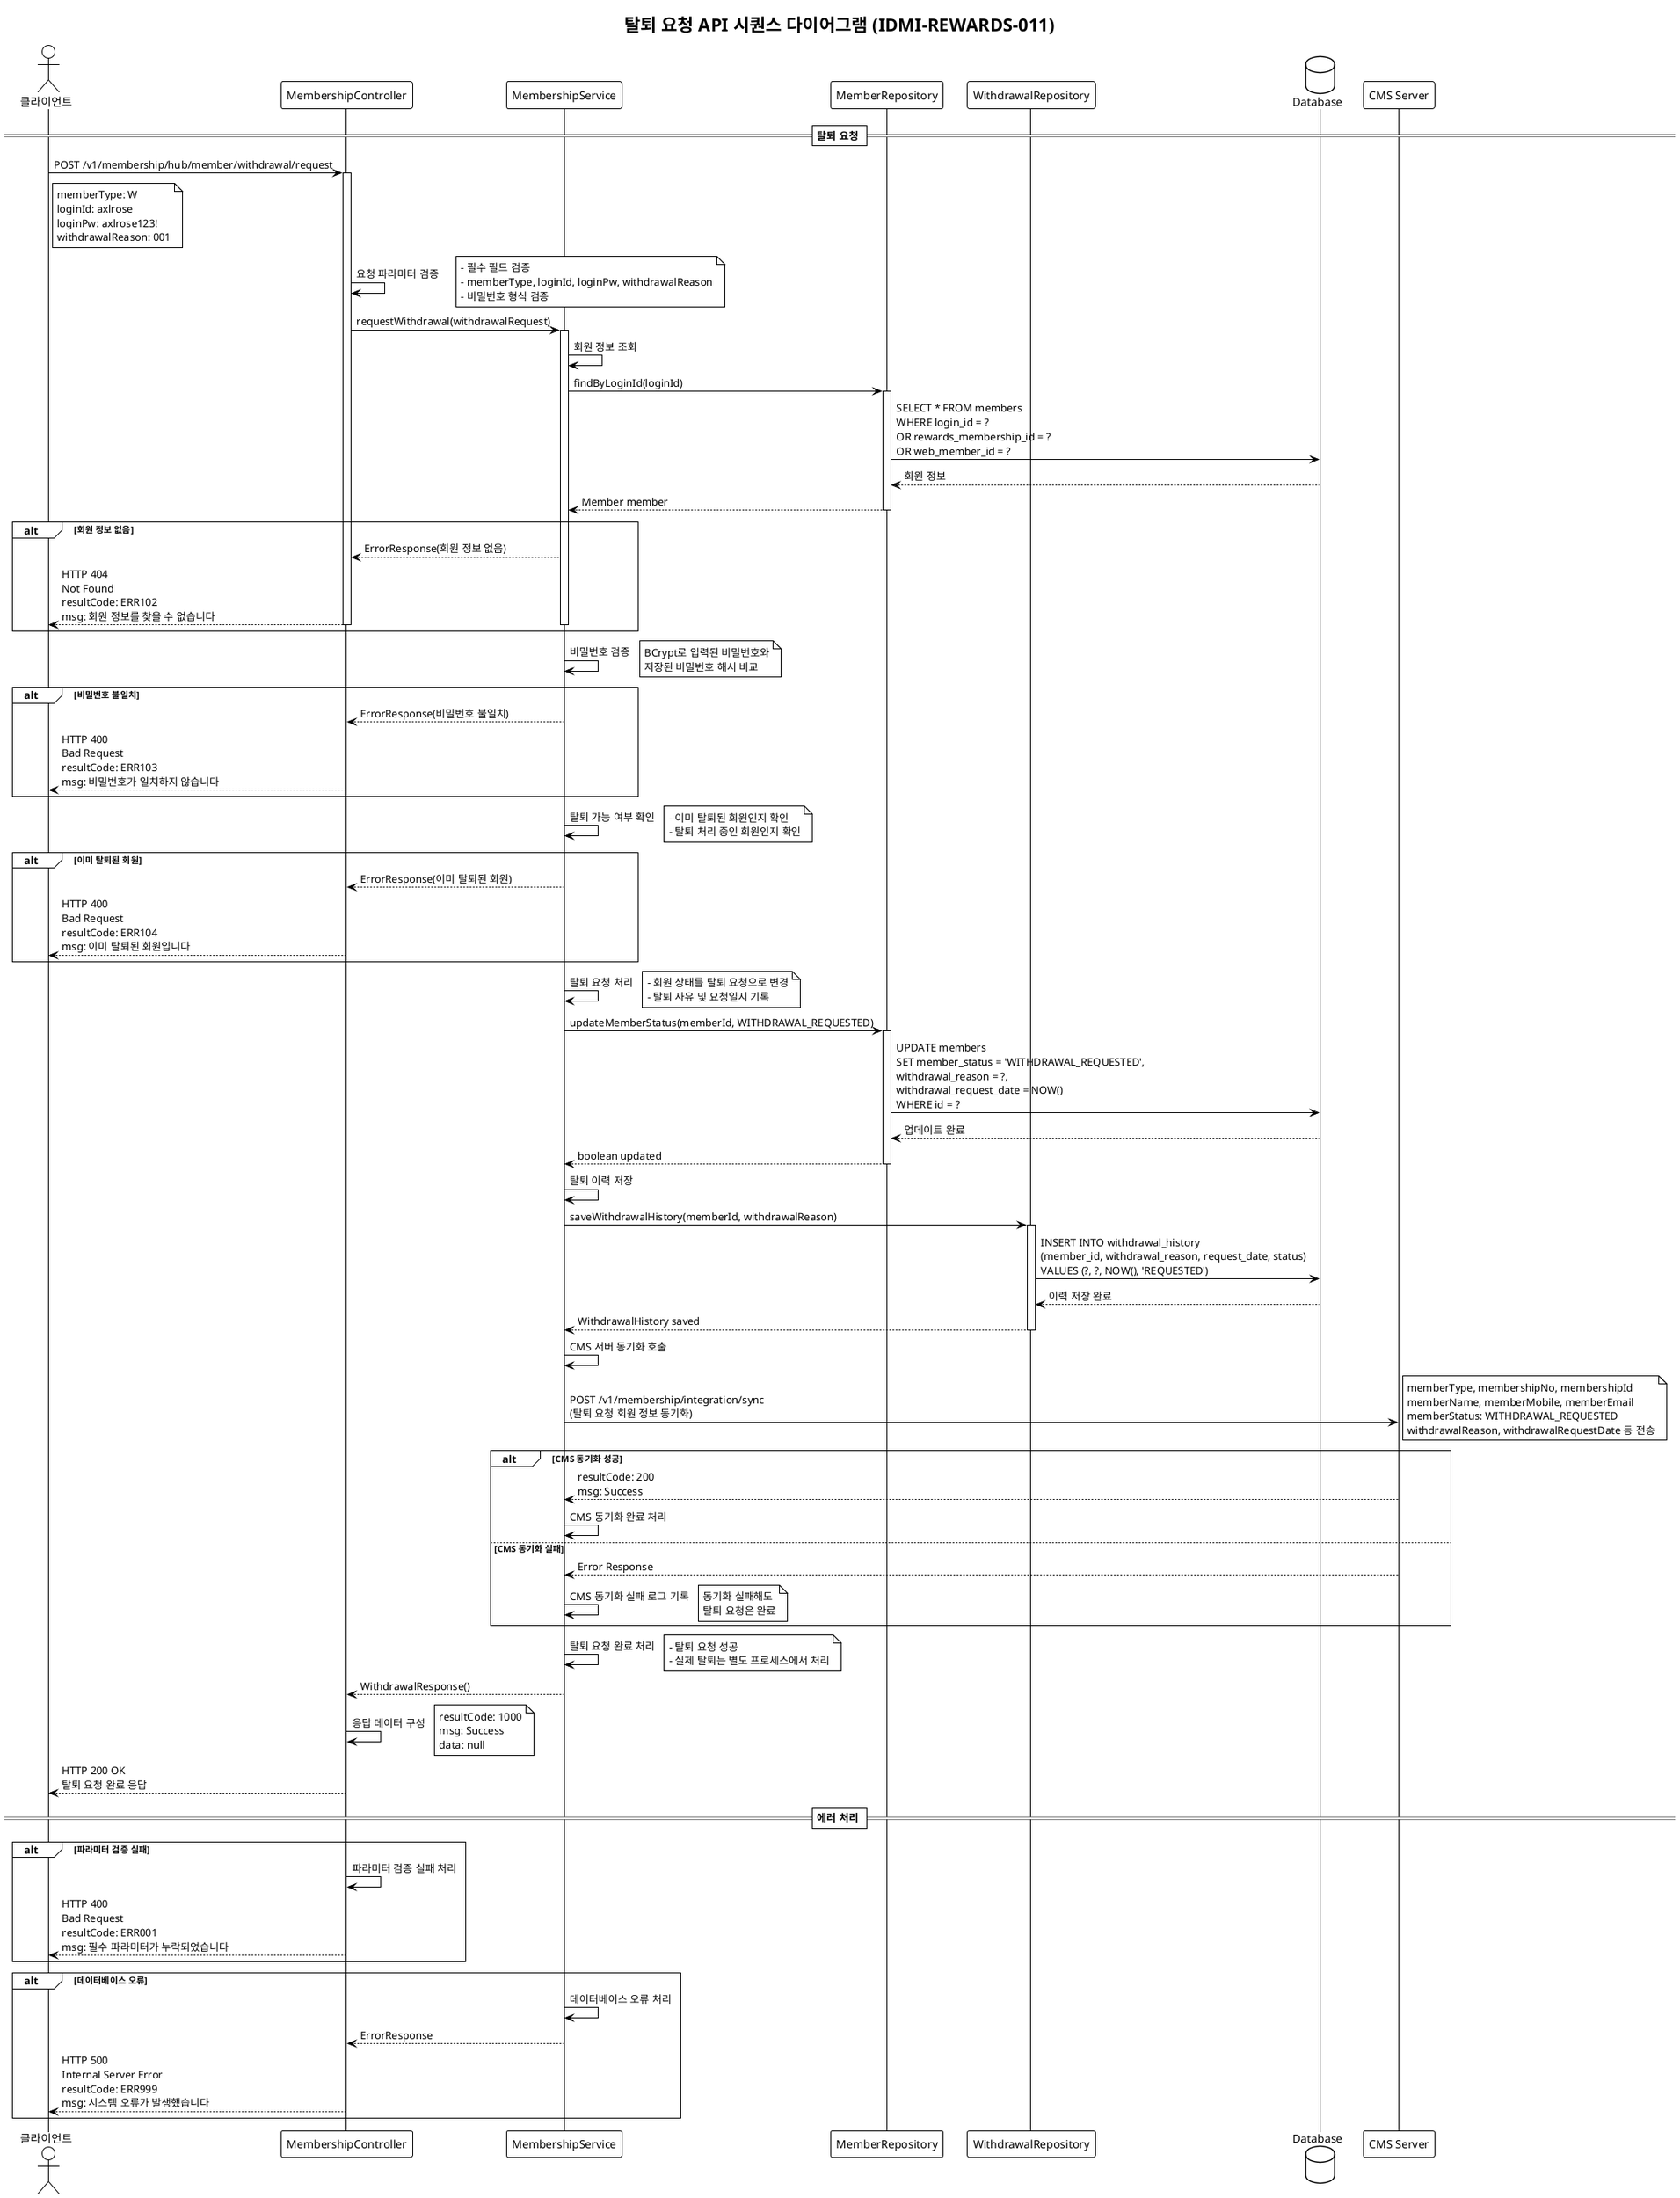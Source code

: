@startuml 011-withdrawal-request-sequence
!theme plain
title 탈퇴 요청 API 시퀀스 다이어그램 (IDMI-REWARDS-011)

actor Client as "클라이언트"
participant Controller as "MembershipController"
participant Service as "MembershipService"
participant Repository as "MemberRepository"
participant WithdrawalRepository as "WithdrawalRepository"
database Database as "Database"

== 탈퇴 요청 ==

Client -> Controller: POST /v1/membership/hub/member/withdrawal/request
activate Controller

note right of Client: memberType: W\nloginId: axlrose\nloginPw: axlrose123!\nwithdrawalReason: 001

Controller -> Controller: 요청 파라미터 검증
note right: - 필수 필드 검증\n- memberType, loginId, loginPw, withdrawalReason\n- 비밀번호 형식 검증

Controller -> Service: requestWithdrawal(withdrawalRequest)
activate Service

Service -> Service: 회원 정보 조회
Service -> Repository: findByLoginId(loginId)
activate Repository
Repository -> Database: SELECT * FROM members\nWHERE login_id = ?\nOR rewards_membership_id = ?\nOR web_member_id = ?
Database --> Repository: 회원 정보
Repository --> Service: Member member
deactivate Repository

alt 회원 정보 없음
    Service --> Controller: ErrorResponse(회원 정보 없음)
    Controller --> Client: HTTP 404\nNot Found\nresultCode: ERR102\nmsg: 회원 정보를 찾을 수 없습니다
    deactivate Controller
    deactivate Service
end

Service -> Service: 비밀번호 검증
note right: BCrypt로 입력된 비밀번호와\n저장된 비밀번호 해시 비교

alt 비밀번호 불일치
    Service --> Controller: ErrorResponse(비밀번호 불일치)
    Controller --> Client: HTTP 400\nBad Request\nresultCode: ERR103\nmsg: 비밀번호가 일치하지 않습니다
    deactivate Controller
    deactivate Service
end

Service -> Service: 탈퇴 가능 여부 확인
note right: - 이미 탈퇴된 회원인지 확인\n- 탈퇴 처리 중인 회원인지 확인

alt 이미 탈퇴된 회원
    Service --> Controller: ErrorResponse(이미 탈퇴된 회원)
    Controller --> Client: HTTP 400\nBad Request\nresultCode: ERR104\nmsg: 이미 탈퇴된 회원입니다
    deactivate Controller
    deactivate Service
end

Service -> Service: 탈퇴 요청 처리
note right: - 회원 상태를 탈퇴 요청으로 변경\n- 탈퇴 사유 및 요청일시 기록

Service -> Repository: updateMemberStatus(memberId, WITHDRAWAL_REQUESTED)
activate Repository
Repository -> Database: UPDATE members\nSET member_status = 'WITHDRAWAL_REQUESTED',\nwithdrawal_reason = ?,\nwithdrawal_request_date = NOW()\nWHERE id = ?
Database --> Repository: 업데이트 완료
Repository --> Service: boolean updated
deactivate Repository

Service -> Service: 탈퇴 이력 저장
Service -> WithdrawalRepository: saveWithdrawalHistory(memberId, withdrawalReason)
activate WithdrawalRepository
WithdrawalRepository -> Database: INSERT INTO withdrawal_history\n(member_id, withdrawal_reason, request_date, status)\nVALUES (?, ?, NOW(), 'REQUESTED')
Database --> WithdrawalRepository: 이력 저장 완료
WithdrawalRepository --> Service: WithdrawalHistory saved
deactivate WithdrawalRepository

Service -> Service: CMS 서버 동기화 호출
Service -> "CMS Server": POST /v1/membership/integration/sync\n(탈퇴 요청 회원 정보 동기화)
note right: memberType, membershipNo, membershipId\nmemberName, memberMobile, memberEmail\nmemberStatus: WITHDRAWAL_REQUESTED\nwithdrawalReason, withdrawalRequestDate 등 전송

alt CMS 동기화 성공
    "CMS Server" --> Service: resultCode: 200\nmsg: Success
    Service -> Service: CMS 동기화 완료 처리
else CMS 동기화 실패
    "CMS Server" --> Service: Error Response
    Service -> Service: CMS 동기화 실패 로그 기록
    note right: 동기화 실패해도\n탈퇴 요청은 완료
end

Service -> Service: 탈퇴 요청 완료 처리
note right: - 탈퇴 요청 성공\n- 실제 탈퇴는 별도 프로세스에서 처리

Service --> Controller: WithdrawalResponse()
deactivate Service

Controller -> Controller: 응답 데이터 구성
note right: resultCode: 1000\nmsg: Success\ndata: null

Controller --> Client: HTTP 200 OK\n탈퇴 요청 완료 응답
deactivate Controller

== 에러 처리 ==

alt 파라미터 검증 실패
    Controller -> Controller: 파라미터 검증 실패 처리
    Controller --> Client: HTTP 400\nBad Request\nresultCode: ERR001\nmsg: 필수 파라미터가 누락되었습니다
end

alt 데이터베이스 오류
    Service -> Service: 데이터베이스 오류 처리
    Service --> Controller: ErrorResponse
    Controller --> Client: HTTP 500\nInternal Server Error\nresultCode: ERR999\nmsg: 시스템 오류가 발생했습니다
end

@enduml 